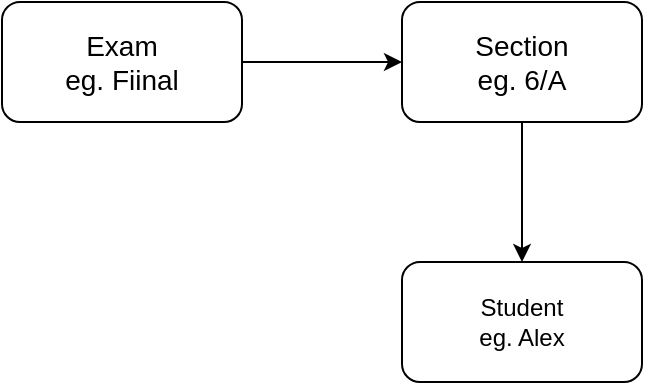 <mxfile version="21.6.9" type="github">
  <diagram name="Page-1" id="HzO_25xH5rC3ny7MKxbv">
    <mxGraphModel dx="880" dy="516" grid="1" gridSize="10" guides="1" tooltips="1" connect="1" arrows="1" fold="1" page="1" pageScale="1" pageWidth="850" pageHeight="1100" math="0" shadow="0">
      <root>
        <mxCell id="0" />
        <mxCell id="1" parent="0" />
        <mxCell id="QVXCEcFhYz-SNy5NNwPk-4" style="edgeStyle=orthogonalEdgeStyle;rounded=0;orthogonalLoop=1;jettySize=auto;html=1;exitX=1;exitY=0.5;exitDx=0;exitDy=0;" edge="1" parent="1" source="QVXCEcFhYz-SNy5NNwPk-1" target="QVXCEcFhYz-SNy5NNwPk-3">
          <mxGeometry relative="1" as="geometry" />
        </mxCell>
        <mxCell id="QVXCEcFhYz-SNy5NNwPk-1" value="&lt;font style=&quot;font-size: 14px;&quot;&gt;Exam&lt;br&gt;eg. Fiinal&lt;/font&gt;" style="rounded=1;whiteSpace=wrap;html=1;" vertex="1" parent="1">
          <mxGeometry x="80" y="170" width="120" height="60" as="geometry" />
        </mxCell>
        <mxCell id="QVXCEcFhYz-SNy5NNwPk-6" style="edgeStyle=orthogonalEdgeStyle;rounded=0;orthogonalLoop=1;jettySize=auto;html=1;entryX=0.5;entryY=0;entryDx=0;entryDy=0;" edge="1" parent="1" source="QVXCEcFhYz-SNy5NNwPk-3" target="QVXCEcFhYz-SNy5NNwPk-5">
          <mxGeometry relative="1" as="geometry" />
        </mxCell>
        <mxCell id="QVXCEcFhYz-SNy5NNwPk-3" value="&lt;font style=&quot;font-size: 14px;&quot;&gt;Section&lt;br&gt;eg. 6/A&lt;/font&gt;" style="rounded=1;whiteSpace=wrap;html=1;" vertex="1" parent="1">
          <mxGeometry x="280" y="170" width="120" height="60" as="geometry" />
        </mxCell>
        <mxCell id="QVXCEcFhYz-SNy5NNwPk-5" value="Student&lt;br&gt;eg. Alex" style="rounded=1;whiteSpace=wrap;html=1;" vertex="1" parent="1">
          <mxGeometry x="280" y="300" width="120" height="60" as="geometry" />
        </mxCell>
      </root>
    </mxGraphModel>
  </diagram>
</mxfile>
